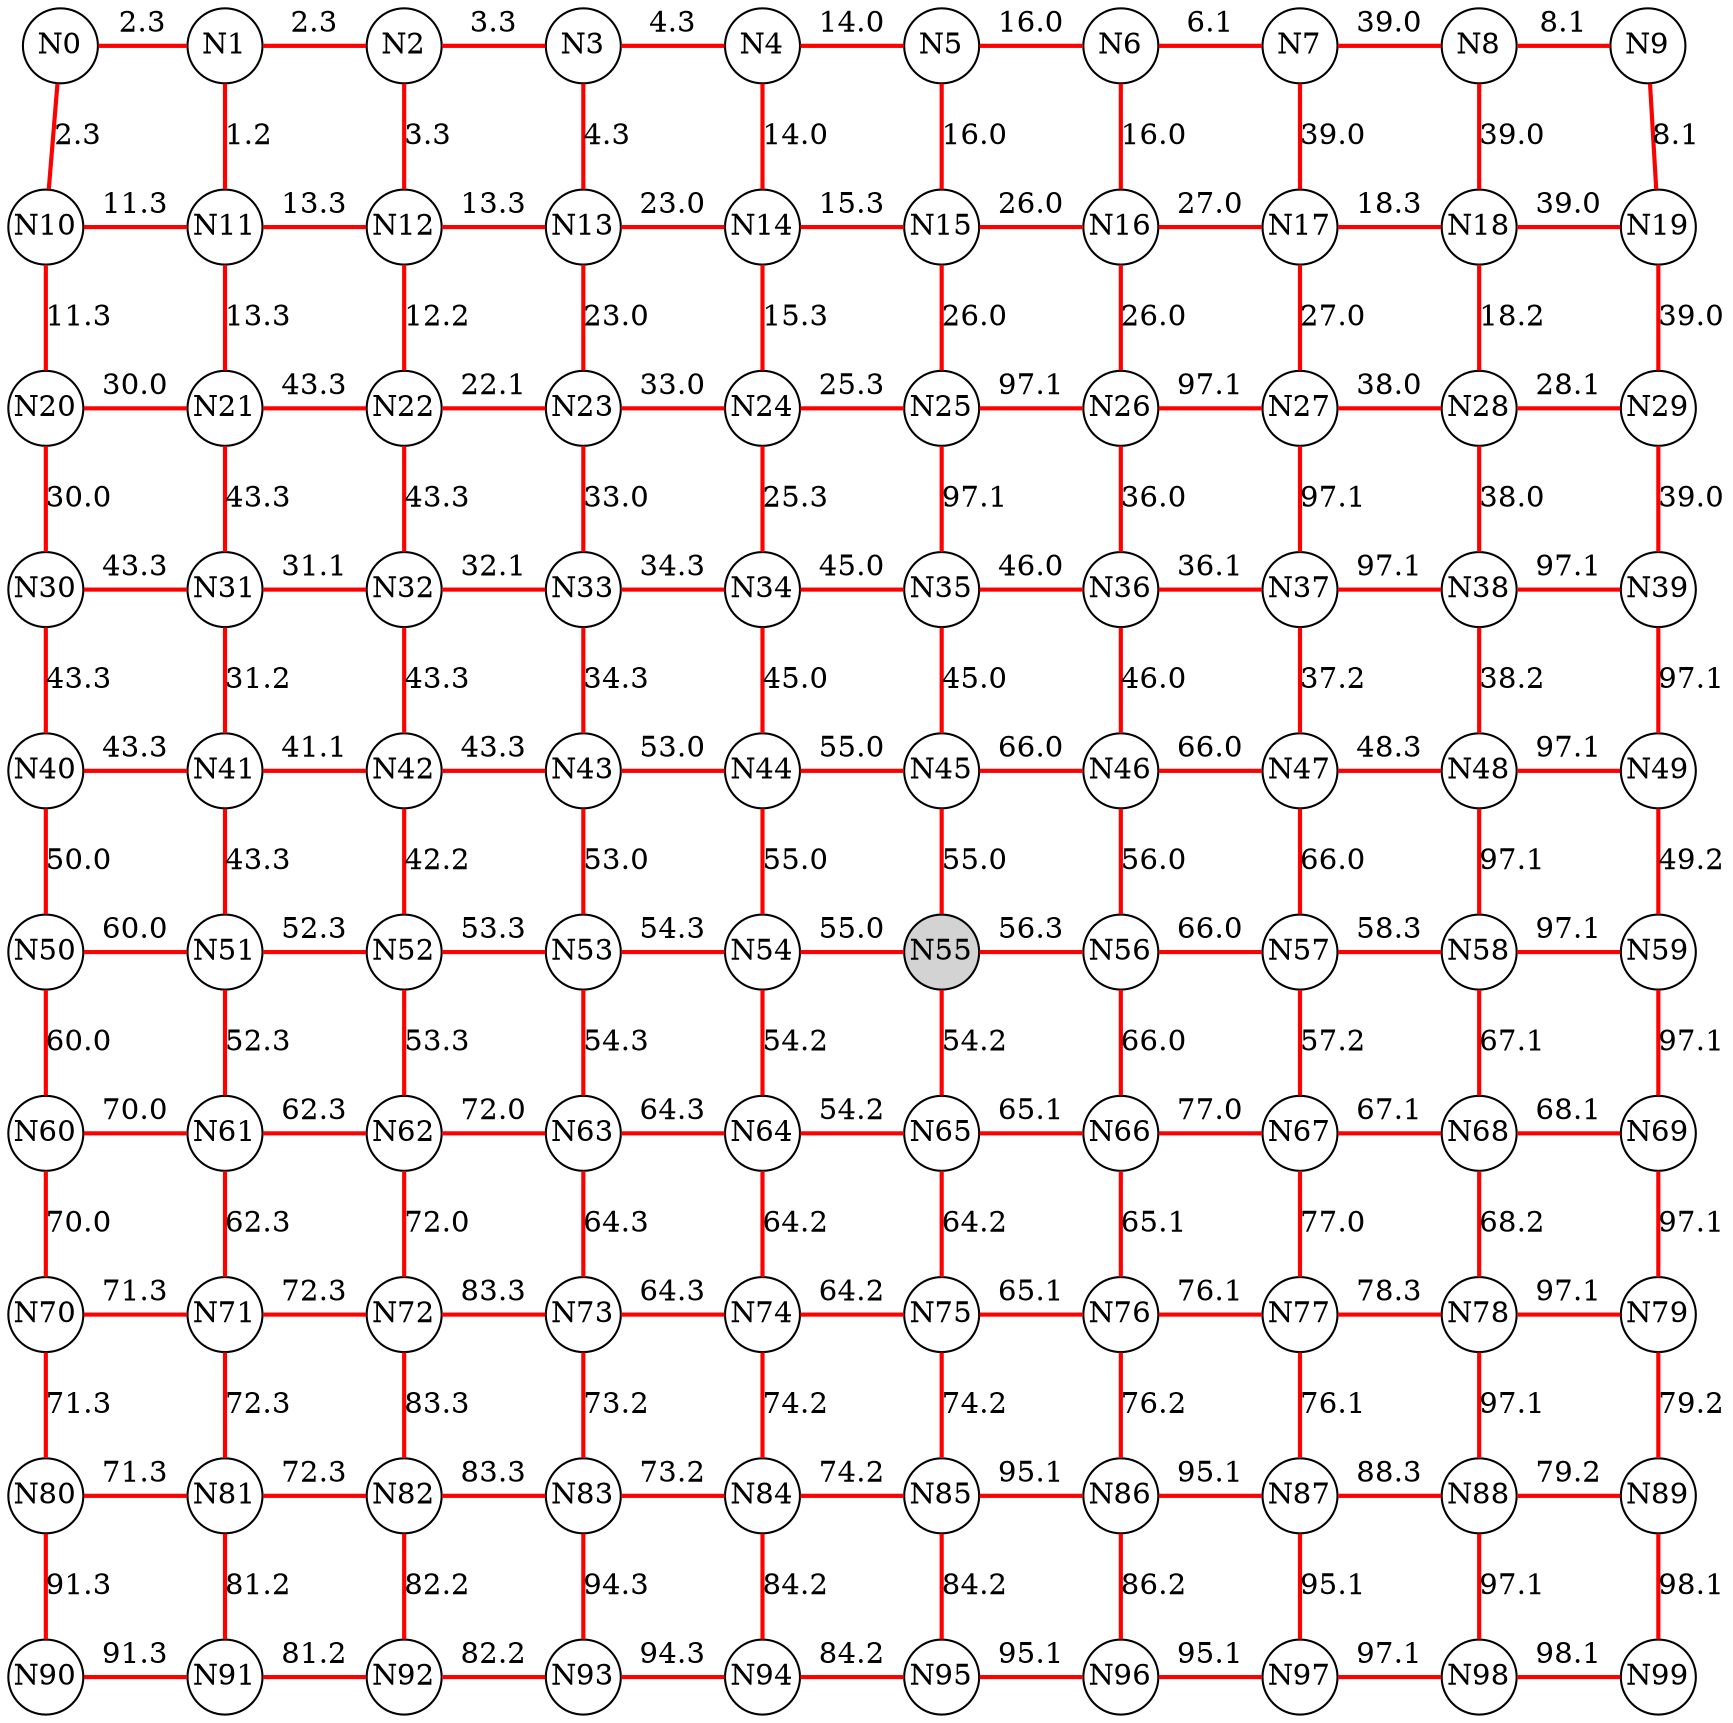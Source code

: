 
 digraph G { graph [layout=dot] 
 {rank=same; N0 [shape=circle, fixedsize=true]; N1 [shape=circle, fixedsize=true]; N2 [shape=circle, fixedsize=true]; N3 [shape=circle, fixedsize=true]; N4 [shape=circle, fixedsize=true]; N5 [shape=circle, fixedsize=true]; N6 [shape=circle, fixedsize=true]; N7 [shape=circle, fixedsize=true]; N8 [shape=circle, fixedsize=true]; N9 [shape=circle, fixedsize=true];  }
 {rank=same; N10 [shape=circle, fixedsize=true]; N11 [shape=circle, fixedsize=true]; N12 [shape=circle, fixedsize=true]; N13 [shape=circle, fixedsize=true]; N14 [shape=circle, fixedsize=true]; N15 [shape=circle, fixedsize=true]; N16 [shape=circle, fixedsize=true]; N17 [shape=circle, fixedsize=true]; N18 [shape=circle, fixedsize=true]; N19 [shape=circle, fixedsize=true];  }
 {rank=same; N20 [shape=circle, fixedsize=true]; N21 [shape=circle, fixedsize=true]; N22 [shape=circle, fixedsize=true]; N23 [shape=circle, fixedsize=true]; N24 [shape=circle, fixedsize=true]; N25 [shape=circle, fixedsize=true]; N26 [shape=circle, fixedsize=true]; N27 [shape=circle, fixedsize=true]; N28 [shape=circle, fixedsize=true]; N29 [shape=circle, fixedsize=true];  }
 {rank=same; N30 [shape=circle, fixedsize=true]; N31 [shape=circle, fixedsize=true]; N32 [shape=circle, fixedsize=true]; N33 [shape=circle, fixedsize=true]; N34 [shape=circle, fixedsize=true]; N35 [shape=circle, fixedsize=true]; N36 [shape=circle, fixedsize=true]; N37 [shape=circle, fixedsize=true]; N38 [shape=circle, fixedsize=true]; N39 [shape=circle, fixedsize=true];  }
 {rank=same; N40 [shape=circle, fixedsize=true]; N41 [shape=circle, fixedsize=true]; N42 [shape=circle, fixedsize=true]; N43 [shape=circle, fixedsize=true]; N44 [shape=circle, fixedsize=true]; N45 [shape=circle, fixedsize=true]; N46 [shape=circle, fixedsize=true]; N47 [shape=circle, fixedsize=true]; N48 [shape=circle, fixedsize=true]; N49 [shape=circle, fixedsize=true];  }
 {rank=same; N50 [shape=circle, fixedsize=true]; N51 [shape=circle, fixedsize=true]; N52 [shape=circle, fixedsize=true]; N53 [shape=circle, fixedsize=true]; N54 [shape=circle, fixedsize=true]; N55 [shape=circle, style=filled, fixedsize=true]; N56 [shape=circle, fixedsize=true]; N57 [shape=circle, fixedsize=true]; N58 [shape=circle, fixedsize=true]; N59 [shape=circle, fixedsize=true];  }
 {rank=same; N60 [shape=circle, fixedsize=true]; N61 [shape=circle, fixedsize=true]; N62 [shape=circle, fixedsize=true]; N63 [shape=circle, fixedsize=true]; N64 [shape=circle, fixedsize=true]; N65 [shape=circle, fixedsize=true]; N66 [shape=circle, fixedsize=true]; N67 [shape=circle, fixedsize=true]; N68 [shape=circle, fixedsize=true]; N69 [shape=circle, fixedsize=true];  }
 {rank=same; N70 [shape=circle, fixedsize=true]; N71 [shape=circle, fixedsize=true]; N72 [shape=circle, fixedsize=true]; N73 [shape=circle, fixedsize=true]; N74 [shape=circle, fixedsize=true]; N75 [shape=circle, fixedsize=true]; N76 [shape=circle, fixedsize=true]; N77 [shape=circle, fixedsize=true]; N78 [shape=circle, fixedsize=true]; N79 [shape=circle, fixedsize=true];  }
 {rank=same; N80 [shape=circle, fixedsize=true]; N81 [shape=circle, fixedsize=true]; N82 [shape=circle, fixedsize=true]; N83 [shape=circle, fixedsize=true]; N84 [shape=circle, fixedsize=true]; N85 [shape=circle, fixedsize=true]; N86 [shape=circle, fixedsize=true]; N87 [shape=circle, fixedsize=true]; N88 [shape=circle, fixedsize=true]; N89 [shape=circle, fixedsize=true];  }
 {rank=same; N90 [shape=circle, fixedsize=true]; N91 [shape=circle, fixedsize=true]; N92 [shape=circle, fixedsize=true]; N93 [shape=circle, fixedsize=true]; N94 [shape=circle, fixedsize=true]; N95 [shape=circle, fixedsize=true]; N96 [shape=circle, fixedsize=true]; N97 [shape=circle, fixedsize=true]; N98 [shape=circle, fixedsize=true]; N99 [shape=circle, fixedsize=true];  }
N0->N1 [dir=none, color=red, style=bold, label="2.3"]
N1->N2 [dir=none, color=red, style=bold, label="2.3"]
N2->N3 [dir=none, color=red, style=bold, label="3.3"]
N3->N4 [dir=none, color=red, style=bold, label="4.3"]
N4->N5 [dir=none, color=red, style=bold, label="14.0"]
N5->N6 [dir=none, color=red, style=bold, label="16.0"]
N6->N7 [dir=none, color=red, style=bold, label="6.1"]
N7->N8 [dir=none, color=red, style=bold, label="39.0"]
N8->N9 [dir=none, color=red, style=bold, label="8.1"]
N10->N11 [dir=none, color=red, style=bold, label="11.3"]
N11->N12 [dir=none, color=red, style=bold, label="13.3"]
N12->N13 [dir=none, color=red, style=bold, label="13.3"]
N13->N14 [dir=none, color=red, style=bold, label="23.0"]
N14->N15 [dir=none, color=red, style=bold, label="15.3"]
N15->N16 [dir=none, color=red, style=bold, label="26.0"]
N16->N17 [dir=none, color=red, style=bold, label="27.0"]
N17->N18 [dir=none, color=red, style=bold, label="18.3"]
N18->N19 [dir=none, color=red, style=bold, label="39.0"]
N20->N21 [dir=none, color=red, style=bold, label="30.0"]
N21->N22 [dir=none, color=red, style=bold, label="43.3"]
N22->N23 [dir=none, color=red, style=bold, label="22.1"]
N23->N24 [dir=none, color=red, style=bold, label="33.0"]
N24->N25 [dir=none, color=red, style=bold, label="25.3"]
N25->N26 [dir=none, color=red, style=bold, label="97.1"]
N26->N27 [dir=none, color=red, style=bold, label="97.1"]
N27->N28 [dir=none, color=red, style=bold, label="38.0"]
N28->N29 [dir=none, color=red, style=bold, label="28.1"]
N30->N31 [dir=none, color=red, style=bold, label="43.3"]
N31->N32 [dir=none, color=red, style=bold, label="31.1"]
N32->N33 [dir=none, color=red, style=bold, label="32.1"]
N33->N34 [dir=none, color=red, style=bold, label="34.3"]
N34->N35 [dir=none, color=red, style=bold, label="45.0"]
N35->N36 [dir=none, color=red, style=bold, label="46.0"]
N36->N37 [dir=none, color=red, style=bold, label="36.1"]
N37->N38 [dir=none, color=red, style=bold, label="97.1"]
N38->N39 [dir=none, color=red, style=bold, label="97.1"]
N40->N41 [dir=none, color=red, style=bold, label="43.3"]
N41->N42 [dir=none, color=red, style=bold, label="41.1"]
N42->N43 [dir=none, color=red, style=bold, label="43.3"]
N43->N44 [dir=none, color=red, style=bold, label="53.0"]
N44->N45 [dir=none, color=red, style=bold, label="55.0"]
N45->N46 [dir=none, color=red, style=bold, label="66.0"]
N46->N47 [dir=none, color=red, style=bold, label="66.0"]
N47->N48 [dir=none, color=red, style=bold, label="48.3"]
N48->N49 [dir=none, color=red, style=bold, label="97.1"]
N50->N51 [dir=none, color=red, style=bold, label="60.0"]
N51->N52 [dir=none, color=red, style=bold, label="52.3"]
N52->N53 [dir=none, color=red, style=bold, label="53.3"]
N53->N54 [dir=none, color=red, style=bold, label="54.3"]
N54->N55 [dir=none, color=red, style=bold, label="55.0"]
N55->N56 [dir=none, color=red, style=bold, label="56.3"]
N56->N57 [dir=none, color=red, style=bold, label="66.0"]
N57->N58 [dir=none, color=red, style=bold, label="58.3"]
N58->N59 [dir=none, color=red, style=bold, label="97.1"]
N60->N61 [dir=none, color=red, style=bold, label="70.0"]
N61->N62 [dir=none, color=red, style=bold, label="62.3"]
N62->N63 [dir=none, color=red, style=bold, label="72.0"]
N63->N64 [dir=none, color=red, style=bold, label="64.3"]
N64->N65 [dir=none, color=red, style=bold, label="54.2"]
N65->N66 [dir=none, color=red, style=bold, label="65.1"]
N66->N67 [dir=none, color=red, style=bold, label="77.0"]
N67->N68 [dir=none, color=red, style=bold, label="67.1"]
N68->N69 [dir=none, color=red, style=bold, label="68.1"]
N70->N71 [dir=none, color=red, style=bold, label="71.3"]
N71->N72 [dir=none, color=red, style=bold, label="72.3"]
N72->N73 [dir=none, color=red, style=bold, label="83.3"]
N73->N74 [dir=none, color=red, style=bold, label="64.3"]
N74->N75 [dir=none, color=red, style=bold, label="64.2"]
N75->N76 [dir=none, color=red, style=bold, label="65.1"]
N76->N77 [dir=none, color=red, style=bold, label="76.1"]
N77->N78 [dir=none, color=red, style=bold, label="78.3"]
N78->N79 [dir=none, color=red, style=bold, label="97.1"]
N80->N81 [dir=none, color=red, style=bold, label="71.3"]
N81->N82 [dir=none, color=red, style=bold, label="72.3"]
N82->N83 [dir=none, color=red, style=bold, label="83.3"]
N83->N84 [dir=none, color=red, style=bold, label="73.2"]
N84->N85 [dir=none, color=red, style=bold, label="74.2"]
N85->N86 [dir=none, color=red, style=bold, label="95.1"]
N86->N87 [dir=none, color=red, style=bold, label="95.1"]
N87->N88 [dir=none, color=red, style=bold, label="88.3"]
N88->N89 [dir=none, color=red, style=bold, label="79.2"]
N90->N91 [dir=none, color=red, style=bold, label="91.3"]
N91->N92 [dir=none, color=red, style=bold, label="81.2"]
N92->N93 [dir=none, color=red, style=bold, label="82.2"]
N93->N94 [dir=none, color=red, style=bold, label="94.3"]
N94->N95 [dir=none, color=red, style=bold, label="84.2"]
N95->N96 [dir=none, color=red, style=bold, label="95.1"]
N96->N97 [dir=none, color=red, style=bold, label="95.1"]
N97->N98 [dir=none, color=red, style=bold, label="97.1"]
N98->N99 [dir=none, color=red, style=bold, label="98.1"]
N0->N10 [dir=none, color=red, style=bold, label="2.3"]
N10->N20 [dir=none, color=red, style=bold, label="11.3"]
N20->N30 [dir=none, color=red, style=bold, label="30.0"]
N30->N40 [dir=none, color=red, style=bold, label="43.3"]
N40->N50 [dir=none, color=red, style=bold, label="50.0"]
N50->N60 [dir=none, color=red, style=bold, label="60.0"]
N60->N70 [dir=none, color=red, style=bold, label="70.0"]
N70->N80 [dir=none, color=red, style=bold, label="71.3"]
N80->N90 [dir=none, color=red, style=bold, label="91.3"]
N1->N11 [dir=none, color=red, style=bold, label="1.2"]
N11->N21 [dir=none, color=red, style=bold, label="13.3"]
N21->N31 [dir=none, color=red, style=bold, label="43.3"]
N31->N41 [dir=none, color=red, style=bold, label="31.2"]
N41->N51 [dir=none, color=red, style=bold, label="43.3"]
N51->N61 [dir=none, color=red, style=bold, label="52.3"]
N61->N71 [dir=none, color=red, style=bold, label="62.3"]
N71->N81 [dir=none, color=red, style=bold, label="72.3"]
N81->N91 [dir=none, color=red, style=bold, label="81.2"]
N2->N12 [dir=none, color=red, style=bold, label="3.3"]
N12->N22 [dir=none, color=red, style=bold, label="12.2"]
N22->N32 [dir=none, color=red, style=bold, label="43.3"]
N32->N42 [dir=none, color=red, style=bold, label="43.3"]
N42->N52 [dir=none, color=red, style=bold, label="42.2"]
N52->N62 [dir=none, color=red, style=bold, label="53.3"]
N62->N72 [dir=none, color=red, style=bold, label="72.0"]
N72->N82 [dir=none, color=red, style=bold, label="83.3"]
N82->N92 [dir=none, color=red, style=bold, label="82.2"]
N3->N13 [dir=none, color=red, style=bold, label="4.3"]
N13->N23 [dir=none, color=red, style=bold, label="23.0"]
N23->N33 [dir=none, color=red, style=bold, label="33.0"]
N33->N43 [dir=none, color=red, style=bold, label="34.3"]
N43->N53 [dir=none, color=red, style=bold, label="53.0"]
N53->N63 [dir=none, color=red, style=bold, label="54.3"]
N63->N73 [dir=none, color=red, style=bold, label="64.3"]
N73->N83 [dir=none, color=red, style=bold, label="73.2"]
N83->N93 [dir=none, color=red, style=bold, label="94.3"]
N4->N14 [dir=none, color=red, style=bold, label="14.0"]
N14->N24 [dir=none, color=red, style=bold, label="15.3"]
N24->N34 [dir=none, color=red, style=bold, label="25.3"]
N34->N44 [dir=none, color=red, style=bold, label="45.0"]
N44->N54 [dir=none, color=red, style=bold, label="55.0"]
N54->N64 [dir=none, color=red, style=bold, label="54.2"]
N64->N74 [dir=none, color=red, style=bold, label="64.2"]
N74->N84 [dir=none, color=red, style=bold, label="74.2"]
N84->N94 [dir=none, color=red, style=bold, label="84.2"]
N5->N15 [dir=none, color=red, style=bold, label="16.0"]
N15->N25 [dir=none, color=red, style=bold, label="26.0"]
N25->N35 [dir=none, color=red, style=bold, label="97.1"]
N35->N45 [dir=none, color=red, style=bold, label="45.0"]
N45->N55 [dir=none, color=red, style=bold, label="55.0"]
N55->N65 [dir=none, color=red, style=bold, label="54.2"]
N65->N75 [dir=none, color=red, style=bold, label="64.2"]
N75->N85 [dir=none, color=red, style=bold, label="74.2"]
N85->N95 [dir=none, color=red, style=bold, label="84.2"]
N6->N16 [dir=none, color=red, style=bold, label="16.0"]
N16->N26 [dir=none, color=red, style=bold, label="26.0"]
N26->N36 [dir=none, color=red, style=bold, label="36.0"]
N36->N46 [dir=none, color=red, style=bold, label="46.0"]
N46->N56 [dir=none, color=red, style=bold, label="56.0"]
N56->N66 [dir=none, color=red, style=bold, label="66.0"]
N66->N76 [dir=none, color=red, style=bold, label="65.1"]
N76->N86 [dir=none, color=red, style=bold, label="76.2"]
N86->N96 [dir=none, color=red, style=bold, label="86.2"]
N7->N17 [dir=none, color=red, style=bold, label="39.0"]
N17->N27 [dir=none, color=red, style=bold, label="27.0"]
N27->N37 [dir=none, color=red, style=bold, label="97.1"]
N37->N47 [dir=none, color=red, style=bold, label="37.2"]
N47->N57 [dir=none, color=red, style=bold, label="66.0"]
N57->N67 [dir=none, color=red, style=bold, label="57.2"]
N67->N77 [dir=none, color=red, style=bold, label="77.0"]
N77->N87 [dir=none, color=red, style=bold, label="76.1"]
N87->N97 [dir=none, color=red, style=bold, label="95.1"]
N8->N18 [dir=none, color=red, style=bold, label="39.0"]
N18->N28 [dir=none, color=red, style=bold, label="18.2"]
N28->N38 [dir=none, color=red, style=bold, label="38.0"]
N38->N48 [dir=none, color=red, style=bold, label="38.2"]
N48->N58 [dir=none, color=red, style=bold, label="97.1"]
N58->N68 [dir=none, color=red, style=bold, label="67.1"]
N68->N78 [dir=none, color=red, style=bold, label="68.2"]
N78->N88 [dir=none, color=red, style=bold, label="97.1"]
N88->N98 [dir=none, color=red, style=bold, label="97.1"]
N9->N19 [dir=none, color=red, style=bold, label="8.1"]
N19->N29 [dir=none, color=red, style=bold, label="39.0"]
N29->N39 [dir=none, color=red, style=bold, label="39.0"]
N39->N49 [dir=none, color=red, style=bold, label="97.1"]
N49->N59 [dir=none, color=red, style=bold, label="49.2"]
N59->N69 [dir=none, color=red, style=bold, label="97.1"]
N69->N79 [dir=none, color=red, style=bold, label="97.1"]
N79->N89 [dir=none, color=red, style=bold, label="79.2"]
N89->N99 [dir=none, color=red, style=bold, label="98.1"]
 }